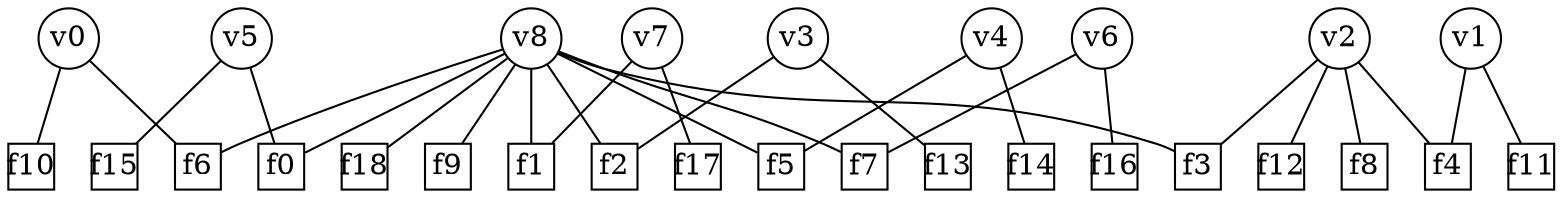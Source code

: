 graph G {
node[shape=circle,width=0.4,fixedsize=true];
	v0;
	v1;
	v2;
	v3;
	v4;
	v5;
	v6;
	v7;
	v8;
node[shape=box,width=0.3,height=0.3,fixedsize=true];
	f0;
	f1;
	f2;
	f3;
	f4;
	f5;
	f6;
	f7;
	f8;
	f9;
	f10;
	f11;
	f12;
	f13;
	f14;
	f15;
	f16;
	f17;
	f18;
	v0 -- f6;
	v0 -- f10;
	v1 -- f4;
	v1 -- f11;
	v2 -- f3;
	v2 -- f4;
	v2 -- f8;
	v2 -- f12;
	v3 -- f2;
	v3 -- f13;
	v4 -- f5;
	v4 -- f14;
	v5 -- f0;
	v5 -- f15;
	v6 -- f7;
	v6 -- f16;
	v7 -- f1;
	v7 -- f17;
	v8 -- f0;
	v8 -- f1;
	v8 -- f2;
	v8 -- f3;
	v8 -- f5;
	v8 -- f6;
	v8 -- f7;
	v8 -- f9;
	v8 -- f18;
}
